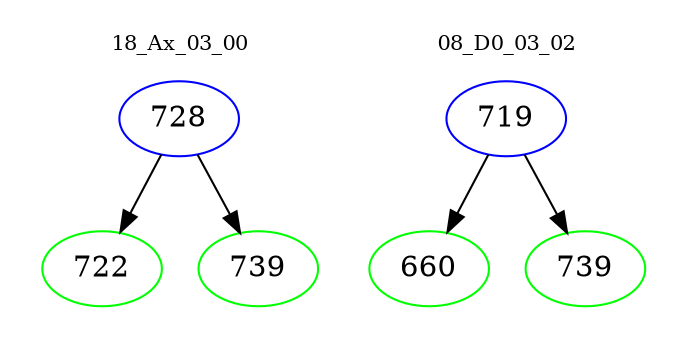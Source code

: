 digraph{
subgraph cluster_0 {
color = white
label = "18_Ax_03_00";
fontsize=10;
T0_728 [label="728", color="blue"]
T0_728 -> T0_722 [color="black"]
T0_722 [label="722", color="green"]
T0_728 -> T0_739 [color="black"]
T0_739 [label="739", color="green"]
}
subgraph cluster_1 {
color = white
label = "08_D0_03_02";
fontsize=10;
T1_719 [label="719", color="blue"]
T1_719 -> T1_660 [color="black"]
T1_660 [label="660", color="green"]
T1_719 -> T1_739 [color="black"]
T1_739 [label="739", color="green"]
}
}
